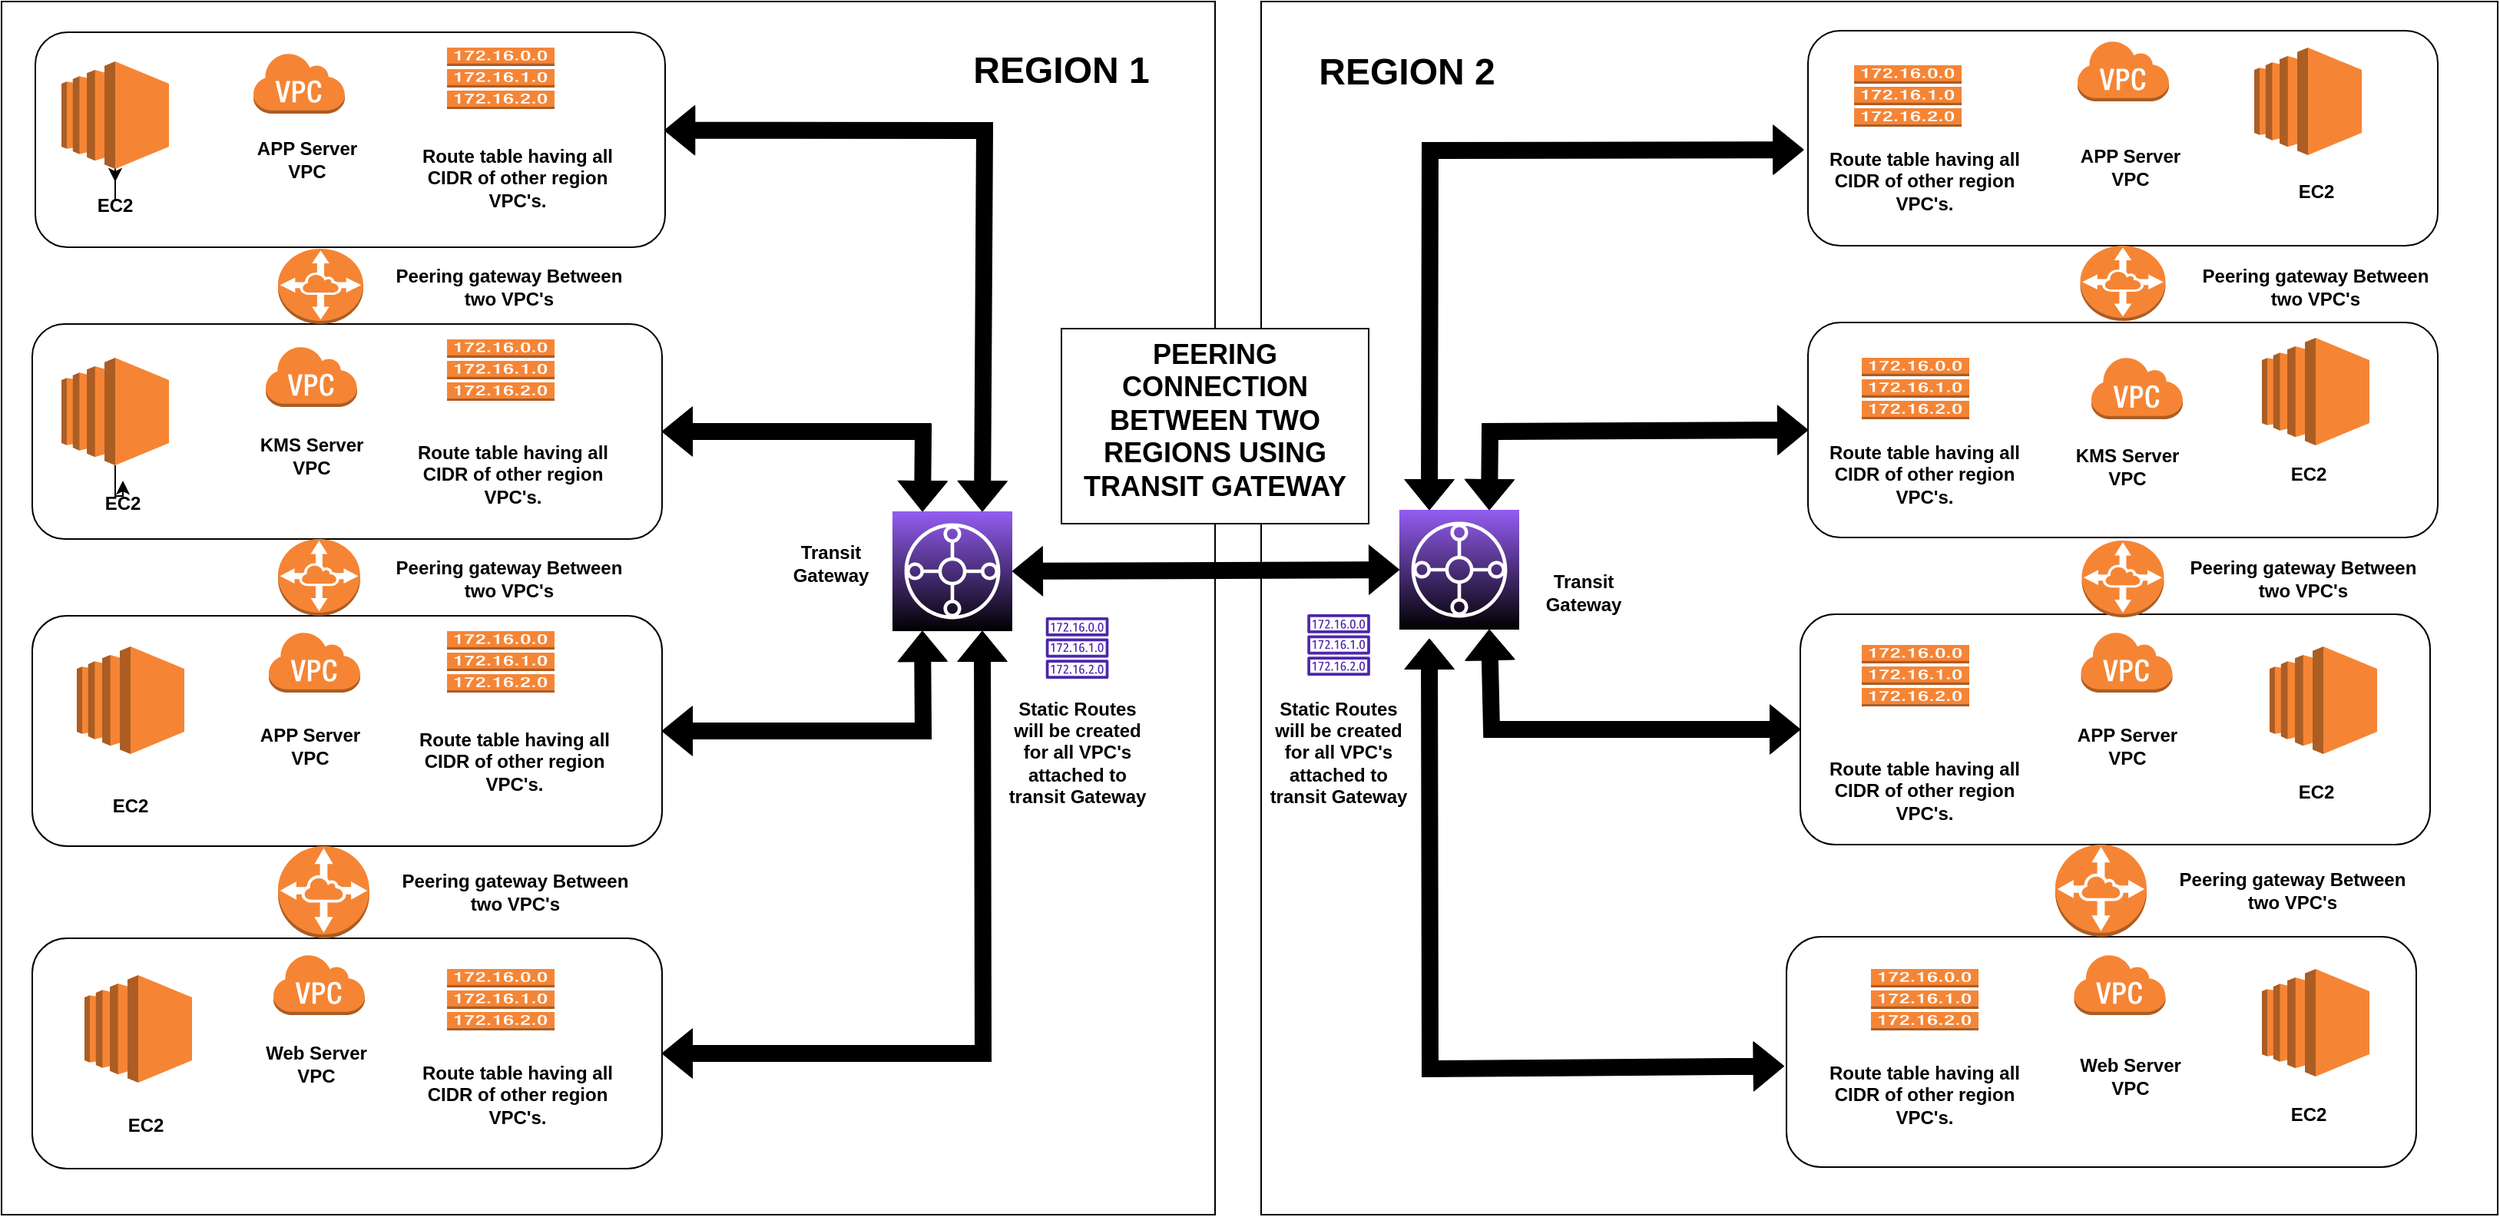 <mxfile version="21.0.6" type="github">
  <diagram name="Page-1" id="EkYquetl8_yzpKo7yXKt">
    <mxGraphModel dx="2435" dy="2133" grid="1" gridSize="10" guides="1" tooltips="1" connect="1" arrows="1" fold="1" page="1" pageScale="1" pageWidth="850" pageHeight="1100" math="0" shadow="0">
      <root>
        <mxCell id="0" />
        <mxCell id="1" parent="0" />
        <mxCell id="ZT1g250_8p4T1VYFie3V-2" value="" style="rounded=0;whiteSpace=wrap;html=1;" vertex="1" parent="1">
          <mxGeometry x="40" y="-90" width="790" height="790" as="geometry" />
        </mxCell>
        <mxCell id="ZT1g250_8p4T1VYFie3V-4" value="" style="rounded=1;whiteSpace=wrap;html=1;" vertex="1" parent="1">
          <mxGeometry x="60" y="310" width="410" height="150" as="geometry" />
        </mxCell>
        <mxCell id="ZT1g250_8p4T1VYFie3V-5" value="" style="rounded=1;whiteSpace=wrap;html=1;" vertex="1" parent="1">
          <mxGeometry x="60" y="120" width="410" height="140" as="geometry" />
        </mxCell>
        <mxCell id="ZT1g250_8p4T1VYFie3V-6" value="" style="rounded=1;whiteSpace=wrap;html=1;" vertex="1" parent="1">
          <mxGeometry x="62" y="-70" width="410" height="140" as="geometry" />
        </mxCell>
        <mxCell id="ZT1g250_8p4T1VYFie3V-7" value="" style="rounded=1;whiteSpace=wrap;html=1;" vertex="1" parent="1">
          <mxGeometry x="60" y="520" width="410" height="150" as="geometry" />
        </mxCell>
        <mxCell id="ZT1g250_8p4T1VYFie3V-8" value="" style="outlineConnect=0;dashed=0;verticalLabelPosition=bottom;verticalAlign=top;align=center;html=1;shape=mxgraph.aws3.virtual_private_cloud;fillColor=#F58534;gradientColor=none;" vertex="1" parent="1">
          <mxGeometry x="203.5" y="-57" width="60" height="40" as="geometry" />
        </mxCell>
        <mxCell id="ZT1g250_8p4T1VYFie3V-9" value="" style="outlineConnect=0;dashed=0;verticalLabelPosition=bottom;verticalAlign=top;align=center;html=1;shape=mxgraph.aws3.virtual_private_cloud;fillColor=#F58534;gradientColor=none;" vertex="1" parent="1">
          <mxGeometry x="211.5" y="134" width="60" height="40" as="geometry" />
        </mxCell>
        <mxCell id="ZT1g250_8p4T1VYFie3V-10" value="" style="outlineConnect=0;dashed=0;verticalLabelPosition=bottom;verticalAlign=top;align=center;html=1;shape=mxgraph.aws3.virtual_private_cloud;fillColor=#F58534;gradientColor=none;" vertex="1" parent="1">
          <mxGeometry x="213.5" y="320" width="60" height="40" as="geometry" />
        </mxCell>
        <mxCell id="ZT1g250_8p4T1VYFie3V-11" value="" style="outlineConnect=0;dashed=0;verticalLabelPosition=bottom;verticalAlign=top;align=center;html=1;shape=mxgraph.aws3.virtual_private_cloud;fillColor=#F58534;gradientColor=none;" vertex="1" parent="1">
          <mxGeometry x="216.5" y="530" width="60" height="40" as="geometry" />
        </mxCell>
        <mxCell id="ZT1g250_8p4T1VYFie3V-12" value="" style="outlineConnect=0;dashed=0;verticalLabelPosition=bottom;verticalAlign=top;align=center;html=1;shape=mxgraph.aws3.ec2;fillColor=#F58534;gradientColor=none;" vertex="1" parent="1">
          <mxGeometry x="94" y="544" width="70" height="70" as="geometry" />
        </mxCell>
        <mxCell id="ZT1g250_8p4T1VYFie3V-13" value="" style="outlineConnect=0;dashed=0;verticalLabelPosition=bottom;verticalAlign=top;align=center;html=1;shape=mxgraph.aws3.vpc_peering;fillColor=#F58534;gradientColor=none;" vertex="1" parent="1">
          <mxGeometry x="220" y="460" width="59.5" height="60" as="geometry" />
        </mxCell>
        <mxCell id="ZT1g250_8p4T1VYFie3V-14" value="" style="outlineConnect=0;dashed=0;verticalLabelPosition=bottom;verticalAlign=top;align=center;html=1;shape=mxgraph.aws3.vpc_peering;fillColor=#F58534;gradientColor=none;" vertex="1" parent="1">
          <mxGeometry x="220" y="260" width="53.5" height="50" as="geometry" />
        </mxCell>
        <mxCell id="ZT1g250_8p4T1VYFie3V-15" value="" style="outlineConnect=0;dashed=0;verticalLabelPosition=bottom;verticalAlign=top;align=center;html=1;shape=mxgraph.aws3.vpc_peering;fillColor=#F58534;gradientColor=none;" vertex="1" parent="1">
          <mxGeometry x="220" y="71" width="55.5" height="49" as="geometry" />
        </mxCell>
        <mxCell id="ZT1g250_8p4T1VYFie3V-16" value="" style="outlineConnect=0;dashed=0;verticalLabelPosition=bottom;verticalAlign=top;align=center;html=1;shape=mxgraph.aws3.ec2;fillColor=#F58534;gradientColor=none;" vertex="1" parent="1">
          <mxGeometry x="89" y="330" width="70" height="70" as="geometry" />
        </mxCell>
        <mxCell id="ZT1g250_8p4T1VYFie3V-144" value="" style="edgeStyle=orthogonalEdgeStyle;rounded=0;orthogonalLoop=1;jettySize=auto;html=1;" edge="1" parent="1" source="ZT1g250_8p4T1VYFie3V-17" target="ZT1g250_8p4T1VYFie3V-26">
          <mxGeometry relative="1" as="geometry" />
        </mxCell>
        <mxCell id="ZT1g250_8p4T1VYFie3V-17" value="" style="outlineConnect=0;dashed=0;verticalLabelPosition=bottom;verticalAlign=top;align=center;html=1;shape=mxgraph.aws3.ec2;fillColor=#F58534;gradientColor=none;" vertex="1" parent="1">
          <mxGeometry x="79" y="142" width="70" height="70" as="geometry" />
        </mxCell>
        <mxCell id="ZT1g250_8p4T1VYFie3V-143" value="" style="edgeStyle=orthogonalEdgeStyle;rounded=0;orthogonalLoop=1;jettySize=auto;html=1;" edge="1" parent="1" source="ZT1g250_8p4T1VYFie3V-18" target="ZT1g250_8p4T1VYFie3V-27">
          <mxGeometry relative="1" as="geometry" />
        </mxCell>
        <mxCell id="ZT1g250_8p4T1VYFie3V-18" value="" style="outlineConnect=0;dashed=0;verticalLabelPosition=bottom;verticalAlign=top;align=center;html=1;shape=mxgraph.aws3.ec2;fillColor=#F58534;gradientColor=none;" vertex="1" parent="1">
          <mxGeometry x="79" y="-51" width="70" height="70" as="geometry" />
        </mxCell>
        <mxCell id="ZT1g250_8p4T1VYFie3V-19" value="" style="outlineConnect=0;dashed=0;verticalLabelPosition=bottom;verticalAlign=top;align=center;html=1;shape=mxgraph.aws3.route_table;fillColor=#F58536;gradientColor=none;" vertex="1" parent="1">
          <mxGeometry x="330" y="540" width="70" height="40" as="geometry" />
        </mxCell>
        <mxCell id="ZT1g250_8p4T1VYFie3V-20" value="" style="outlineConnect=0;dashed=0;verticalLabelPosition=bottom;verticalAlign=top;align=center;html=1;shape=mxgraph.aws3.route_table;fillColor=#F58536;gradientColor=none;" vertex="1" parent="1">
          <mxGeometry x="330" y="320" width="70" height="40" as="geometry" />
        </mxCell>
        <mxCell id="ZT1g250_8p4T1VYFie3V-21" value="" style="outlineConnect=0;dashed=0;verticalLabelPosition=bottom;verticalAlign=top;align=center;html=1;shape=mxgraph.aws3.route_table;fillColor=#F58536;gradientColor=none;" vertex="1" parent="1">
          <mxGeometry x="330" y="130" width="70" height="40" as="geometry" />
        </mxCell>
        <mxCell id="ZT1g250_8p4T1VYFie3V-22" value="" style="outlineConnect=0;dashed=0;verticalLabelPosition=bottom;verticalAlign=top;align=center;html=1;shape=mxgraph.aws3.route_table;fillColor=#F58536;gradientColor=none;" vertex="1" parent="1">
          <mxGeometry x="330" y="-60" width="70" height="40" as="geometry" />
        </mxCell>
        <mxCell id="ZT1g250_8p4T1VYFie3V-23" value="Route table having all CIDR of other region VPC&#39;s." style="text;html=1;strokeColor=none;fillColor=none;align=center;verticalAlign=middle;whiteSpace=wrap;rounded=0;fontStyle=1" vertex="1" parent="1">
          <mxGeometry x="304" y="370" width="140" height="70" as="geometry" />
        </mxCell>
        <mxCell id="ZT1g250_8p4T1VYFie3V-24" value="&lt;b&gt;EC2&lt;/b&gt;" style="text;html=1;strokeColor=none;fillColor=none;align=center;verticalAlign=middle;whiteSpace=wrap;rounded=0;" vertex="1" parent="1">
          <mxGeometry x="94" y="419" width="60" height="30" as="geometry" />
        </mxCell>
        <mxCell id="ZT1g250_8p4T1VYFie3V-25" value="&lt;b&gt;EC2&lt;/b&gt;" style="text;html=1;strokeColor=none;fillColor=none;align=center;verticalAlign=middle;whiteSpace=wrap;rounded=0;" vertex="1" parent="1">
          <mxGeometry x="104" y="627" width="60" height="30" as="geometry" />
        </mxCell>
        <mxCell id="ZT1g250_8p4T1VYFie3V-26" value="&lt;b&gt;EC2&lt;/b&gt;" style="text;html=1;strokeColor=none;fillColor=none;align=center;verticalAlign=middle;whiteSpace=wrap;rounded=0;" vertex="1" parent="1">
          <mxGeometry x="89" y="222" width="60" height="30" as="geometry" />
        </mxCell>
        <mxCell id="ZT1g250_8p4T1VYFie3V-27" value="&lt;b&gt;EC2&lt;/b&gt;" style="text;html=1;strokeColor=none;fillColor=none;align=center;verticalAlign=middle;whiteSpace=wrap;rounded=0;" vertex="1" parent="1">
          <mxGeometry x="84" y="27.5" width="60" height="30" as="geometry" />
        </mxCell>
        <mxCell id="ZT1g250_8p4T1VYFie3V-28" value="Route table having all CIDR of other region VPC&#39;s." style="text;html=1;strokeColor=none;fillColor=none;align=center;verticalAlign=middle;whiteSpace=wrap;rounded=0;fontStyle=1" vertex="1" parent="1">
          <mxGeometry x="306" y="587" width="140" height="70" as="geometry" />
        </mxCell>
        <mxCell id="ZT1g250_8p4T1VYFie3V-29" value="Route table having all CIDR of other region VPC&#39;s." style="text;html=1;strokeColor=none;fillColor=none;align=center;verticalAlign=middle;whiteSpace=wrap;rounded=0;fontStyle=1" vertex="1" parent="1">
          <mxGeometry x="303" y="183" width="140" height="70" as="geometry" />
        </mxCell>
        <mxCell id="ZT1g250_8p4T1VYFie3V-30" value="Route table having all CIDR of other region VPC&#39;s." style="text;html=1;strokeColor=none;fillColor=none;align=center;verticalAlign=middle;whiteSpace=wrap;rounded=0;fontStyle=1" vertex="1" parent="1">
          <mxGeometry x="306" y="-10" width="140" height="70" as="geometry" />
        </mxCell>
        <mxCell id="ZT1g250_8p4T1VYFie3V-31" value="" style="sketch=0;points=[[0,0,0],[0.25,0,0],[0.5,0,0],[0.75,0,0],[1,0,0],[0,1,0],[0.25,1,0],[0.5,1,0],[0.75,1,0],[1,1,0],[0,0.25,0],[0,0.5,0],[0,0.75,0],[1,0.25,0],[1,0.5,0],[1,0.75,0]];outlineConnect=0;fontColor=#232F3E;gradientColor=#945DF2;gradientDirection=north;fillColor=#000000;strokeColor=#ffffff;dashed=0;verticalLabelPosition=bottom;verticalAlign=top;align=center;html=1;fontSize=12;fontStyle=0;aspect=fixed;shape=mxgraph.aws4.resourceIcon;resIcon=mxgraph.aws4.transit_gateway;" vertex="1" parent="1">
          <mxGeometry x="620" y="242" width="78" height="78" as="geometry" />
        </mxCell>
        <mxCell id="ZT1g250_8p4T1VYFie3V-32" value="&lt;b&gt;Peering gateway Between two VPC&#39;s&lt;/b&gt;" style="text;html=1;strokeColor=none;fillColor=none;align=center;verticalAlign=middle;whiteSpace=wrap;rounded=0;" vertex="1" parent="1">
          <mxGeometry x="289.5" y="80.5" width="160.5" height="30" as="geometry" />
        </mxCell>
        <mxCell id="ZT1g250_8p4T1VYFie3V-35" value="&lt;b&gt;Transit Gateway&lt;/b&gt;" style="text;html=1;strokeColor=none;fillColor=none;align=center;verticalAlign=middle;whiteSpace=wrap;rounded=0;" vertex="1" parent="1">
          <mxGeometry x="550" y="261" width="60" height="30" as="geometry" />
        </mxCell>
        <mxCell id="ZT1g250_8p4T1VYFie3V-37" value="" style="shape=flexArrow;endArrow=classic;startArrow=classic;html=1;rounded=0;exitX=0.999;exitY=0.456;exitDx=0;exitDy=0;exitPerimeter=0;entryX=0.75;entryY=0;entryDx=0;entryDy=0;entryPerimeter=0;strokeColor=#000000;fillColor=#000000;" edge="1" parent="1" source="ZT1g250_8p4T1VYFie3V-6" target="ZT1g250_8p4T1VYFie3V-31">
          <mxGeometry width="100" height="100" relative="1" as="geometry">
            <mxPoint x="500" y="230" as="sourcePoint" />
            <mxPoint x="600" y="130" as="targetPoint" />
            <Array as="points">
              <mxPoint x="680" y="-6" />
            </Array>
          </mxGeometry>
        </mxCell>
        <mxCell id="ZT1g250_8p4T1VYFie3V-38" value="" style="shape=flexArrow;endArrow=classic;startArrow=classic;html=1;rounded=0;exitX=1;exitY=0.5;exitDx=0;exitDy=0;entryX=0.25;entryY=0;entryDx=0;entryDy=0;entryPerimeter=0;fillColor=#000000;" edge="1" parent="1" source="ZT1g250_8p4T1VYFie3V-5" target="ZT1g250_8p4T1VYFie3V-31">
          <mxGeometry width="100" height="100" relative="1" as="geometry">
            <mxPoint x="500" y="230" as="sourcePoint" />
            <mxPoint x="600" y="130" as="targetPoint" />
            <Array as="points">
              <mxPoint x="640" y="190" />
            </Array>
          </mxGeometry>
        </mxCell>
        <mxCell id="ZT1g250_8p4T1VYFie3V-39" value="" style="shape=flexArrow;endArrow=classic;startArrow=classic;html=1;rounded=0;exitX=1;exitY=0.5;exitDx=0;exitDy=0;entryX=0.25;entryY=1;entryDx=0;entryDy=0;entryPerimeter=0;fillColor=#000000;" edge="1" parent="1" source="ZT1g250_8p4T1VYFie3V-4" target="ZT1g250_8p4T1VYFie3V-31">
          <mxGeometry width="100" height="100" relative="1" as="geometry">
            <mxPoint x="480" y="200" as="sourcePoint" />
            <mxPoint x="650" y="252" as="targetPoint" />
            <Array as="points">
              <mxPoint x="640" y="385" />
            </Array>
          </mxGeometry>
        </mxCell>
        <mxCell id="ZT1g250_8p4T1VYFie3V-40" value="" style="shape=flexArrow;endArrow=classic;startArrow=classic;html=1;rounded=0;exitX=1;exitY=0.5;exitDx=0;exitDy=0;entryX=0.75;entryY=1;entryDx=0;entryDy=0;entryPerimeter=0;fillColor=#000000;" edge="1" parent="1" source="ZT1g250_8p4T1VYFie3V-7" target="ZT1g250_8p4T1VYFie3V-31">
          <mxGeometry width="100" height="100" relative="1" as="geometry">
            <mxPoint x="490" y="210" as="sourcePoint" />
            <mxPoint x="660" y="262" as="targetPoint" />
            <Array as="points">
              <mxPoint x="679" y="595" />
            </Array>
          </mxGeometry>
        </mxCell>
        <mxCell id="ZT1g250_8p4T1VYFie3V-41" value="&lt;b&gt;APP Server VPC&lt;/b&gt;" style="text;html=1;strokeColor=none;fillColor=none;align=center;verticalAlign=middle;whiteSpace=wrap;rounded=0;" vertex="1" parent="1">
          <mxGeometry x="202" y="-4.5" width="73.5" height="35" as="geometry" />
        </mxCell>
        <mxCell id="ZT1g250_8p4T1VYFie3V-42" value="&lt;b&gt;KMS Server VPC&lt;/b&gt;" style="text;html=1;strokeColor=none;fillColor=none;align=center;verticalAlign=middle;whiteSpace=wrap;rounded=0;" vertex="1" parent="1">
          <mxGeometry x="205" y="186" width="73.5" height="40" as="geometry" />
        </mxCell>
        <mxCell id="ZT1g250_8p4T1VYFie3V-43" value="&lt;b&gt;APP Server VPC&lt;/b&gt;" style="text;html=1;strokeColor=none;fillColor=none;align=center;verticalAlign=middle;whiteSpace=wrap;rounded=0;" vertex="1" parent="1">
          <mxGeometry x="203.5" y="377" width="73.5" height="35" as="geometry" />
        </mxCell>
        <mxCell id="ZT1g250_8p4T1VYFie3V-44" value="&lt;b&gt;Web Server VPC&lt;/b&gt;" style="text;html=1;strokeColor=none;fillColor=none;align=center;verticalAlign=middle;whiteSpace=wrap;rounded=0;" vertex="1" parent="1">
          <mxGeometry x="208" y="584" width="73.5" height="35" as="geometry" />
        </mxCell>
        <mxCell id="ZT1g250_8p4T1VYFie3V-45" value="" style="sketch=0;outlineConnect=0;fontColor=#232F3E;gradientColor=none;fillColor=#4D27AA;strokeColor=none;dashed=0;verticalLabelPosition=bottom;verticalAlign=top;align=center;html=1;fontSize=12;fontStyle=0;aspect=fixed;pointerEvents=1;shape=mxgraph.aws4.route_table;" vertex="1" parent="1">
          <mxGeometry x="719.74" y="311" width="41.05" height="40" as="geometry" />
        </mxCell>
        <mxCell id="ZT1g250_8p4T1VYFie3V-46" value="Static Routes will be created for all VPC&#39;s attached to transit Gateway" style="text;html=1;strokeColor=none;fillColor=none;align=center;verticalAlign=middle;whiteSpace=wrap;rounded=0;fontStyle=1" vertex="1" parent="1">
          <mxGeometry x="690" y="349" width="100.53" height="100" as="geometry" />
        </mxCell>
        <mxCell id="ZT1g250_8p4T1VYFie3V-90" value="" style="rounded=0;whiteSpace=wrap;html=1;" vertex="1" parent="1">
          <mxGeometry x="860" y="-90" width="805" height="790" as="geometry" />
        </mxCell>
        <mxCell id="ZT1g250_8p4T1VYFie3V-91" value="" style="rounded=1;whiteSpace=wrap;html=1;" vertex="1" parent="1">
          <mxGeometry x="1211" y="309" width="410" height="150" as="geometry" />
        </mxCell>
        <mxCell id="ZT1g250_8p4T1VYFie3V-92" value="" style="rounded=1;whiteSpace=wrap;html=1;" vertex="1" parent="1">
          <mxGeometry x="1216" y="119" width="410" height="140" as="geometry" />
        </mxCell>
        <mxCell id="ZT1g250_8p4T1VYFie3V-93" value="" style="rounded=1;whiteSpace=wrap;html=1;" vertex="1" parent="1">
          <mxGeometry x="1216" y="-71" width="410" height="140" as="geometry" />
        </mxCell>
        <mxCell id="ZT1g250_8p4T1VYFie3V-94" value="" style="rounded=1;whiteSpace=wrap;html=1;" vertex="1" parent="1">
          <mxGeometry x="1202" y="519" width="410" height="150" as="geometry" />
        </mxCell>
        <mxCell id="ZT1g250_8p4T1VYFie3V-95" value="" style="outlineConnect=0;dashed=0;verticalLabelPosition=bottom;verticalAlign=top;align=center;html=1;shape=mxgraph.aws3.virtual_private_cloud;fillColor=#F58534;gradientColor=none;" vertex="1" parent="1">
          <mxGeometry x="1391" y="-65" width="60" height="40" as="geometry" />
        </mxCell>
        <mxCell id="ZT1g250_8p4T1VYFie3V-96" value="" style="outlineConnect=0;dashed=0;verticalLabelPosition=bottom;verticalAlign=top;align=center;html=1;shape=mxgraph.aws3.virtual_private_cloud;fillColor=#F58534;gradientColor=none;" vertex="1" parent="1">
          <mxGeometry x="1400" y="141" width="60" height="41" as="geometry" />
        </mxCell>
        <mxCell id="ZT1g250_8p4T1VYFie3V-97" value="" style="outlineConnect=0;dashed=0;verticalLabelPosition=bottom;verticalAlign=top;align=center;html=1;shape=mxgraph.aws3.virtual_private_cloud;fillColor=#F58534;gradientColor=none;" vertex="1" parent="1">
          <mxGeometry x="1393.25" y="320" width="60" height="40" as="geometry" />
        </mxCell>
        <mxCell id="ZT1g250_8p4T1VYFie3V-98" value="" style="outlineConnect=0;dashed=0;verticalLabelPosition=bottom;verticalAlign=top;align=center;html=1;shape=mxgraph.aws3.virtual_private_cloud;fillColor=#F58534;gradientColor=none;" vertex="1" parent="1">
          <mxGeometry x="1388.75" y="530" width="60" height="40" as="geometry" />
        </mxCell>
        <mxCell id="ZT1g250_8p4T1VYFie3V-99" value="" style="outlineConnect=0;dashed=0;verticalLabelPosition=bottom;verticalAlign=top;align=center;html=1;shape=mxgraph.aws3.ec2;fillColor=#F58534;gradientColor=none;" vertex="1" parent="1">
          <mxGeometry x="1511.5" y="540" width="70" height="70" as="geometry" />
        </mxCell>
        <mxCell id="ZT1g250_8p4T1VYFie3V-100" value="" style="outlineConnect=0;dashed=0;verticalLabelPosition=bottom;verticalAlign=top;align=center;html=1;shape=mxgraph.aws3.vpc_peering;fillColor=#F58534;gradientColor=none;" vertex="1" parent="1">
          <mxGeometry x="1377" y="459" width="59.5" height="60" as="geometry" />
        </mxCell>
        <mxCell id="ZT1g250_8p4T1VYFie3V-101" value="" style="outlineConnect=0;dashed=0;verticalLabelPosition=bottom;verticalAlign=top;align=center;html=1;shape=mxgraph.aws3.vpc_peering;fillColor=#F58534;gradientColor=none;" vertex="1" parent="1">
          <mxGeometry x="1394.25" y="261" width="53.5" height="50" as="geometry" />
        </mxCell>
        <mxCell id="ZT1g250_8p4T1VYFie3V-102" value="" style="outlineConnect=0;dashed=0;verticalLabelPosition=bottom;verticalAlign=top;align=center;html=1;shape=mxgraph.aws3.vpc_peering;fillColor=#F58534;gradientColor=none;" vertex="1" parent="1">
          <mxGeometry x="1393.25" y="69" width="55.5" height="49" as="geometry" />
        </mxCell>
        <mxCell id="ZT1g250_8p4T1VYFie3V-103" value="" style="outlineConnect=0;dashed=0;verticalLabelPosition=bottom;verticalAlign=top;align=center;html=1;shape=mxgraph.aws3.ec2;fillColor=#F58534;gradientColor=none;" vertex="1" parent="1">
          <mxGeometry x="1516.5" y="330" width="70" height="70" as="geometry" />
        </mxCell>
        <mxCell id="ZT1g250_8p4T1VYFie3V-104" value="" style="outlineConnect=0;dashed=0;verticalLabelPosition=bottom;verticalAlign=top;align=center;html=1;shape=mxgraph.aws3.ec2;fillColor=#F58534;gradientColor=none;" vertex="1" parent="1">
          <mxGeometry x="1511.5" y="129" width="70" height="70" as="geometry" />
        </mxCell>
        <mxCell id="ZT1g250_8p4T1VYFie3V-105" value="" style="outlineConnect=0;dashed=0;verticalLabelPosition=bottom;verticalAlign=top;align=center;html=1;shape=mxgraph.aws3.ec2;fillColor=#F58534;gradientColor=none;" vertex="1" parent="1">
          <mxGeometry x="1506.5" y="-60" width="70" height="70" as="geometry" />
        </mxCell>
        <mxCell id="ZT1g250_8p4T1VYFie3V-106" value="" style="outlineConnect=0;dashed=0;verticalLabelPosition=bottom;verticalAlign=top;align=center;html=1;shape=mxgraph.aws3.route_table;fillColor=#F58536;gradientColor=none;" vertex="1" parent="1">
          <mxGeometry x="1257" y="540" width="70" height="40" as="geometry" />
        </mxCell>
        <mxCell id="ZT1g250_8p4T1VYFie3V-107" value="" style="outlineConnect=0;dashed=0;verticalLabelPosition=bottom;verticalAlign=top;align=center;html=1;shape=mxgraph.aws3.route_table;fillColor=#F58536;gradientColor=none;" vertex="1" parent="1">
          <mxGeometry x="1251" y="329" width="70" height="40" as="geometry" />
        </mxCell>
        <mxCell id="ZT1g250_8p4T1VYFie3V-108" value="" style="outlineConnect=0;dashed=0;verticalLabelPosition=bottom;verticalAlign=top;align=center;html=1;shape=mxgraph.aws3.route_table;fillColor=#F58536;gradientColor=none;" vertex="1" parent="1">
          <mxGeometry x="1251" y="142" width="70" height="40" as="geometry" />
        </mxCell>
        <mxCell id="ZT1g250_8p4T1VYFie3V-109" value="" style="outlineConnect=0;dashed=0;verticalLabelPosition=bottom;verticalAlign=top;align=center;html=1;shape=mxgraph.aws3.route_table;fillColor=#F58536;gradientColor=none;" vertex="1" parent="1">
          <mxGeometry x="1246" y="-48.5" width="70" height="40" as="geometry" />
        </mxCell>
        <mxCell id="ZT1g250_8p4T1VYFie3V-110" value="Route table having all CIDR of other region VPC&#39;s." style="text;html=1;strokeColor=none;fillColor=none;align=center;verticalAlign=middle;whiteSpace=wrap;rounded=0;fontStyle=1" vertex="1" parent="1">
          <mxGeometry x="1222" y="389" width="140" height="70" as="geometry" />
        </mxCell>
        <mxCell id="ZT1g250_8p4T1VYFie3V-111" value="&lt;b&gt;EC2&lt;/b&gt;" style="text;html=1;strokeColor=none;fillColor=none;align=center;verticalAlign=middle;whiteSpace=wrap;rounded=0;" vertex="1" parent="1">
          <mxGeometry x="1516.5" y="410" width="60" height="30" as="geometry" />
        </mxCell>
        <mxCell id="ZT1g250_8p4T1VYFie3V-112" value="&lt;b&gt;EC2&lt;/b&gt;" style="text;html=1;strokeColor=none;fillColor=none;align=center;verticalAlign=middle;whiteSpace=wrap;rounded=0;" vertex="1" parent="1">
          <mxGeometry x="1511.5" y="620" width="60" height="30" as="geometry" />
        </mxCell>
        <mxCell id="ZT1g250_8p4T1VYFie3V-113" value="&lt;b&gt;EC2&lt;/b&gt;" style="text;html=1;strokeColor=none;fillColor=none;align=center;verticalAlign=middle;whiteSpace=wrap;rounded=0;" vertex="1" parent="1">
          <mxGeometry x="1511.5" y="203" width="60" height="30" as="geometry" />
        </mxCell>
        <mxCell id="ZT1g250_8p4T1VYFie3V-114" value="&lt;b&gt;EC2&lt;/b&gt;" style="text;html=1;strokeColor=none;fillColor=none;align=center;verticalAlign=middle;whiteSpace=wrap;rounded=0;" vertex="1" parent="1">
          <mxGeometry x="1516.5" y="19" width="60" height="30" as="geometry" />
        </mxCell>
        <mxCell id="ZT1g250_8p4T1VYFie3V-115" value="Route table having all CIDR of other region VPC&#39;s." style="text;html=1;strokeColor=none;fillColor=none;align=center;verticalAlign=middle;whiteSpace=wrap;rounded=0;fontStyle=1" vertex="1" parent="1">
          <mxGeometry x="1222" y="587" width="140" height="70" as="geometry" />
        </mxCell>
        <mxCell id="ZT1g250_8p4T1VYFie3V-116" value="Route table having all CIDR of other region VPC&#39;s." style="text;html=1;strokeColor=none;fillColor=none;align=center;verticalAlign=middle;whiteSpace=wrap;rounded=0;fontStyle=1" vertex="1" parent="1">
          <mxGeometry x="1222" y="183" width="140" height="70" as="geometry" />
        </mxCell>
        <mxCell id="ZT1g250_8p4T1VYFie3V-117" value="Route table having all CIDR of other region VPC&#39;s." style="text;html=1;strokeColor=none;fillColor=none;align=center;verticalAlign=middle;whiteSpace=wrap;rounded=0;fontStyle=1" vertex="1" parent="1">
          <mxGeometry x="1222" y="-8.5" width="140" height="70" as="geometry" />
        </mxCell>
        <mxCell id="ZT1g250_8p4T1VYFie3V-118" value="" style="sketch=0;points=[[0,0,0],[0.25,0,0],[0.5,0,0],[0.75,0,0],[1,0,0],[0,1,0],[0.25,1,0],[0.5,1,0],[0.75,1,0],[1,1,0],[0,0.25,0],[0,0.5,0],[0,0.75,0],[1,0.25,0],[1,0.5,0],[1,0.75,0]];outlineConnect=0;fontColor=#232F3E;gradientColor=#945DF2;gradientDirection=north;fillColor=#000000;strokeColor=#ffffff;dashed=0;verticalLabelPosition=bottom;verticalAlign=top;align=center;html=1;fontSize=12;fontStyle=0;aspect=fixed;shape=mxgraph.aws4.resourceIcon;resIcon=mxgraph.aws4.transit_gateway;" vertex="1" parent="1">
          <mxGeometry x="950" y="241" width="78" height="78" as="geometry" />
        </mxCell>
        <mxCell id="ZT1g250_8p4T1VYFie3V-122" value="&lt;b&gt;Transit Gateway&lt;/b&gt;" style="text;html=1;strokeColor=none;fillColor=none;align=center;verticalAlign=middle;whiteSpace=wrap;rounded=0;" vertex="1" parent="1">
          <mxGeometry x="1040" y="280" width="60" height="30" as="geometry" />
        </mxCell>
        <mxCell id="ZT1g250_8p4T1VYFie3V-127" value="&lt;b&gt;APP Server VPC&lt;/b&gt;" style="text;html=1;strokeColor=none;fillColor=none;align=center;verticalAlign=middle;whiteSpace=wrap;rounded=0;" vertex="1" parent="1">
          <mxGeometry x="1388.75" width="73.5" height="35" as="geometry" />
        </mxCell>
        <mxCell id="ZT1g250_8p4T1VYFie3V-128" value="&lt;b&gt;KMS Server VPC&lt;/b&gt;" style="text;html=1;strokeColor=none;fillColor=none;align=center;verticalAlign=middle;whiteSpace=wrap;rounded=0;" vertex="1" parent="1">
          <mxGeometry x="1386.5" y="193" width="73.5" height="40" as="geometry" />
        </mxCell>
        <mxCell id="ZT1g250_8p4T1VYFie3V-129" value="&lt;b&gt;APP Server VPC&lt;/b&gt;" style="text;html=1;strokeColor=none;fillColor=none;align=center;verticalAlign=middle;whiteSpace=wrap;rounded=0;" vertex="1" parent="1">
          <mxGeometry x="1386.5" y="377" width="73.5" height="35" as="geometry" />
        </mxCell>
        <mxCell id="ZT1g250_8p4T1VYFie3V-130" value="&lt;b&gt;Web Server VPC&lt;/b&gt;" style="text;html=1;strokeColor=none;fillColor=none;align=center;verticalAlign=middle;whiteSpace=wrap;rounded=0;" vertex="1" parent="1">
          <mxGeometry x="1388.75" y="592" width="73.5" height="35" as="geometry" />
        </mxCell>
        <mxCell id="ZT1g250_8p4T1VYFie3V-131" value="" style="sketch=0;outlineConnect=0;fontColor=#232F3E;gradientColor=none;fillColor=#4D27AA;strokeColor=none;dashed=0;verticalLabelPosition=bottom;verticalAlign=top;align=center;html=1;fontSize=12;fontStyle=0;aspect=fixed;pointerEvents=1;shape=mxgraph.aws4.route_table;" vertex="1" parent="1">
          <mxGeometry x="890" y="309" width="41.05" height="40" as="geometry" />
        </mxCell>
        <mxCell id="ZT1g250_8p4T1VYFie3V-132" value="Static Routes will be created for all VPC&#39;s attached to transit Gateway" style="text;html=1;strokeColor=none;fillColor=none;align=center;verticalAlign=middle;whiteSpace=wrap;rounded=0;fontStyle=1" vertex="1" parent="1">
          <mxGeometry x="860" y="349" width="100.53" height="100" as="geometry" />
        </mxCell>
        <mxCell id="ZT1g250_8p4T1VYFie3V-136" value="" style="shape=flexArrow;endArrow=classic;startArrow=classic;html=1;rounded=0;exitX=0.75;exitY=0;exitDx=0;exitDy=0;exitPerimeter=0;entryX=0;entryY=0.5;entryDx=0;entryDy=0;fillColor=#000000;" edge="1" parent="1" source="ZT1g250_8p4T1VYFie3V-118" target="ZT1g250_8p4T1VYFie3V-92">
          <mxGeometry width="100" height="100" relative="1" as="geometry">
            <mxPoint x="1350" y="160" as="sourcePoint" />
            <mxPoint x="1450" y="60" as="targetPoint" />
            <Array as="points">
              <mxPoint x="1009" y="190" />
            </Array>
          </mxGeometry>
        </mxCell>
        <mxCell id="ZT1g250_8p4T1VYFie3V-138" value="" style="shape=flexArrow;endArrow=classic;startArrow=classic;html=1;rounded=0;exitX=0.75;exitY=1;exitDx=0;exitDy=0;exitPerimeter=0;entryX=0;entryY=0.5;entryDx=0;entryDy=0;fillColor=#000000;" edge="1" parent="1" source="ZT1g250_8p4T1VYFie3V-118" target="ZT1g250_8p4T1VYFie3V-91">
          <mxGeometry width="100" height="100" relative="1" as="geometry">
            <mxPoint x="1019" y="262" as="sourcePoint" />
            <mxPoint x="1226" y="199" as="targetPoint" />
            <Array as="points">
              <mxPoint x="1010" y="384" />
            </Array>
          </mxGeometry>
        </mxCell>
        <mxCell id="ZT1g250_8p4T1VYFie3V-139" value="" style="shape=flexArrow;endArrow=classic;startArrow=classic;html=1;rounded=0;exitX=0.25;exitY=1;exitDx=0;exitDy=0;exitPerimeter=0;entryX=-0.004;entryY=0.595;entryDx=0;entryDy=0;entryPerimeter=0;fillColor=#000000;" edge="1" parent="1">
          <mxGeometry width="100" height="100" relative="1" as="geometry">
            <mxPoint x="969.5" y="325" as="sourcePoint" />
            <mxPoint x="1200.36" y="603.25" as="targetPoint" />
            <Array as="points">
              <mxPoint x="970" y="605" />
            </Array>
          </mxGeometry>
        </mxCell>
        <mxCell id="ZT1g250_8p4T1VYFie3V-137" value="" style="shape=flexArrow;endArrow=classic;startArrow=classic;html=1;rounded=0;exitX=0.25;exitY=0;exitDx=0;exitDy=0;exitPerimeter=0;entryX=-0.007;entryY=0.554;entryDx=0;entryDy=0;entryPerimeter=0;fillColor=#000000;" edge="1" parent="1" source="ZT1g250_8p4T1VYFie3V-118" target="ZT1g250_8p4T1VYFie3V-93">
          <mxGeometry width="100" height="100" relative="1" as="geometry">
            <mxPoint x="1019" y="262" as="sourcePoint" />
            <mxPoint x="1226" y="199" as="targetPoint" />
            <Array as="points">
              <mxPoint x="970" y="7" />
            </Array>
          </mxGeometry>
        </mxCell>
        <mxCell id="ZT1g250_8p4T1VYFie3V-140" value="" style="shape=flexArrow;endArrow=classic;startArrow=classic;html=1;rounded=0;exitX=1;exitY=0.5;exitDx=0;exitDy=0;exitPerimeter=0;entryX=0;entryY=0.5;entryDx=0;entryDy=0;entryPerimeter=0;fillColor=#000000;" edge="1" parent="1" source="ZT1g250_8p4T1VYFie3V-31" target="ZT1g250_8p4T1VYFie3V-118">
          <mxGeometry width="100" height="100" relative="1" as="geometry">
            <mxPoint x="930" y="240" as="sourcePoint" />
            <mxPoint x="1030" y="140" as="targetPoint" />
          </mxGeometry>
        </mxCell>
        <mxCell id="ZT1g250_8p4T1VYFie3V-141" value="&lt;b&gt;&lt;font style=&quot;font-size: 24px;&quot;&gt;REGION 1&lt;/font&gt;&lt;/b&gt;" style="text;html=1;strokeColor=none;fillColor=none;align=center;verticalAlign=middle;whiteSpace=wrap;rounded=0;" vertex="1" parent="1">
          <mxGeometry x="630" y="-90" width="200" height="90" as="geometry" />
        </mxCell>
        <mxCell id="ZT1g250_8p4T1VYFie3V-142" value="&lt;b&gt;&lt;font style=&quot;font-size: 24px;&quot;&gt;REGION 2&lt;/font&gt;&lt;/b&gt;" style="text;html=1;strokeColor=none;fillColor=none;align=center;verticalAlign=middle;whiteSpace=wrap;rounded=0;" vertex="1" parent="1">
          <mxGeometry x="860" y="-90" width="190" height="91" as="geometry" />
        </mxCell>
        <mxCell id="ZT1g250_8p4T1VYFie3V-149" value="" style="rounded=0;whiteSpace=wrap;html=1;" vertex="1" parent="1">
          <mxGeometry x="730" y="123" width="200" height="127" as="geometry" />
        </mxCell>
        <mxCell id="ZT1g250_8p4T1VYFie3V-147" value="&lt;b&gt;&lt;font style=&quot;font-size: 18px;&quot;&gt;PEERING CONNECTION BETWEEN TWO REGIONS USING TRANSIT GATEWAY&lt;/font&gt;&lt;/b&gt;" style="text;html=1;strokeColor=none;fillColor=none;align=center;verticalAlign=middle;whiteSpace=wrap;rounded=0;" vertex="1" parent="1">
          <mxGeometry x="730" y="123" width="200" height="120" as="geometry" />
        </mxCell>
        <mxCell id="ZT1g250_8p4T1VYFie3V-152" value="&lt;b&gt;Peering gateway Between two VPC&#39;s&lt;/b&gt;" style="text;html=1;strokeColor=none;fillColor=none;align=center;verticalAlign=middle;whiteSpace=wrap;rounded=0;" vertex="1" parent="1">
          <mxGeometry x="289.5" y="271" width="160.5" height="30" as="geometry" />
        </mxCell>
        <mxCell id="ZT1g250_8p4T1VYFie3V-153" value="&lt;b&gt;Peering gateway Between two VPC&#39;s&lt;/b&gt;" style="text;html=1;strokeColor=none;fillColor=none;align=center;verticalAlign=middle;whiteSpace=wrap;rounded=0;" vertex="1" parent="1">
          <mxGeometry x="293.75" y="475" width="160.5" height="30" as="geometry" />
        </mxCell>
        <mxCell id="ZT1g250_8p4T1VYFie3V-154" value="&lt;b&gt;Peering gateway Between two VPC&#39;s&lt;/b&gt;" style="text;html=1;strokeColor=none;fillColor=none;align=center;verticalAlign=middle;whiteSpace=wrap;rounded=0;" vertex="1" parent="1">
          <mxGeometry x="1466.25" y="80.5" width="160.5" height="30" as="geometry" />
        </mxCell>
        <mxCell id="ZT1g250_8p4T1VYFie3V-155" value="&lt;b&gt;Peering gateway Between two VPC&#39;s&lt;/b&gt;" style="text;html=1;strokeColor=none;fillColor=none;align=center;verticalAlign=middle;whiteSpace=wrap;rounded=0;" vertex="1" parent="1">
          <mxGeometry x="1457.75" y="271" width="160.5" height="30" as="geometry" />
        </mxCell>
        <mxCell id="ZT1g250_8p4T1VYFie3V-156" value="&lt;b&gt;Peering gateway Between two VPC&#39;s&lt;/b&gt;" style="text;html=1;strokeColor=none;fillColor=none;align=center;verticalAlign=middle;whiteSpace=wrap;rounded=0;" vertex="1" parent="1">
          <mxGeometry x="1450.5" y="474" width="160.5" height="30" as="geometry" />
        </mxCell>
      </root>
    </mxGraphModel>
  </diagram>
</mxfile>
